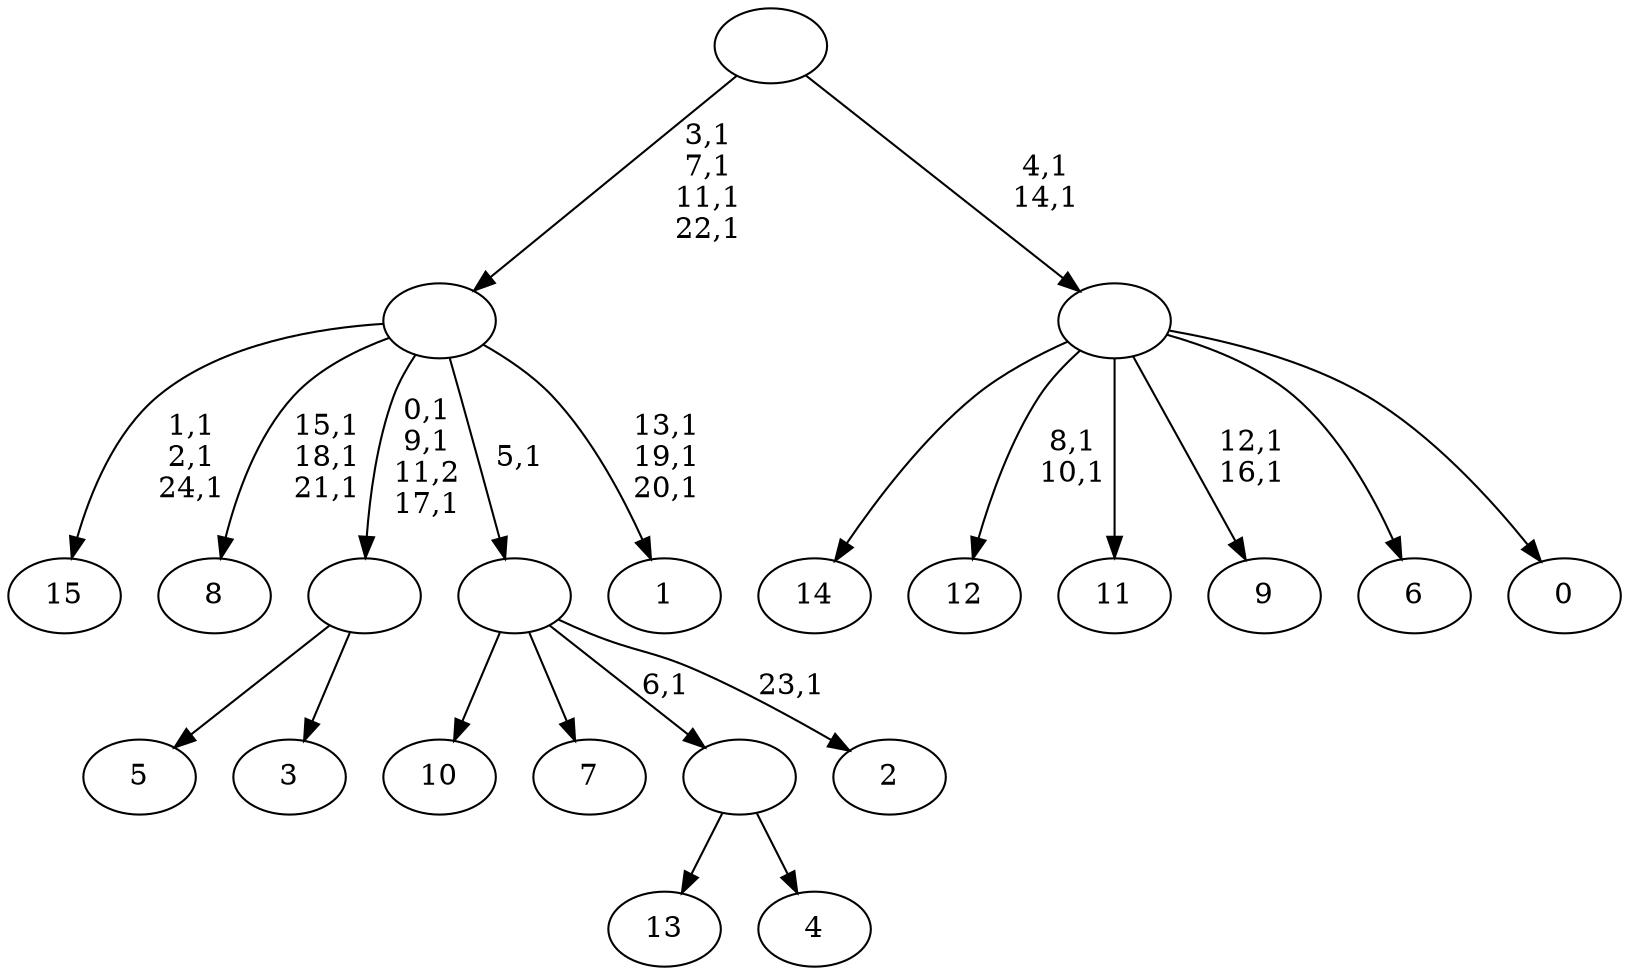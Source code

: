 digraph T {
	41 [label="15"]
	37 [label="14"]
	36 [label="13"]
	35 [label="12"]
	32 [label="11"]
	31 [label="10"]
	30 [label="9"]
	27 [label="8"]
	23 [label="7"]
	22 [label="6"]
	21 [label="5"]
	20 [label="4"]
	19 [label=""]
	18 [label="3"]
	17 [label=""]
	14 [label="2"]
	12 [label=""]
	11 [label="1"]
	7 [label=""]
	3 [label="0"]
	2 [label=""]
	0 [label=""]
	19 -> 36 [label=""]
	19 -> 20 [label=""]
	17 -> 21 [label=""]
	17 -> 18 [label=""]
	12 -> 14 [label="23,1"]
	12 -> 31 [label=""]
	12 -> 23 [label=""]
	12 -> 19 [label="6,1"]
	7 -> 11 [label="13,1\n19,1\n20,1"]
	7 -> 17 [label="0,1\n9,1\n11,2\n17,1"]
	7 -> 27 [label="15,1\n18,1\n21,1"]
	7 -> 41 [label="1,1\n2,1\n24,1"]
	7 -> 12 [label="5,1"]
	2 -> 30 [label="12,1\n16,1"]
	2 -> 35 [label="8,1\n10,1"]
	2 -> 37 [label=""]
	2 -> 32 [label=""]
	2 -> 22 [label=""]
	2 -> 3 [label=""]
	0 -> 2 [label="4,1\n14,1"]
	0 -> 7 [label="3,1\n7,1\n11,1\n22,1"]
}
